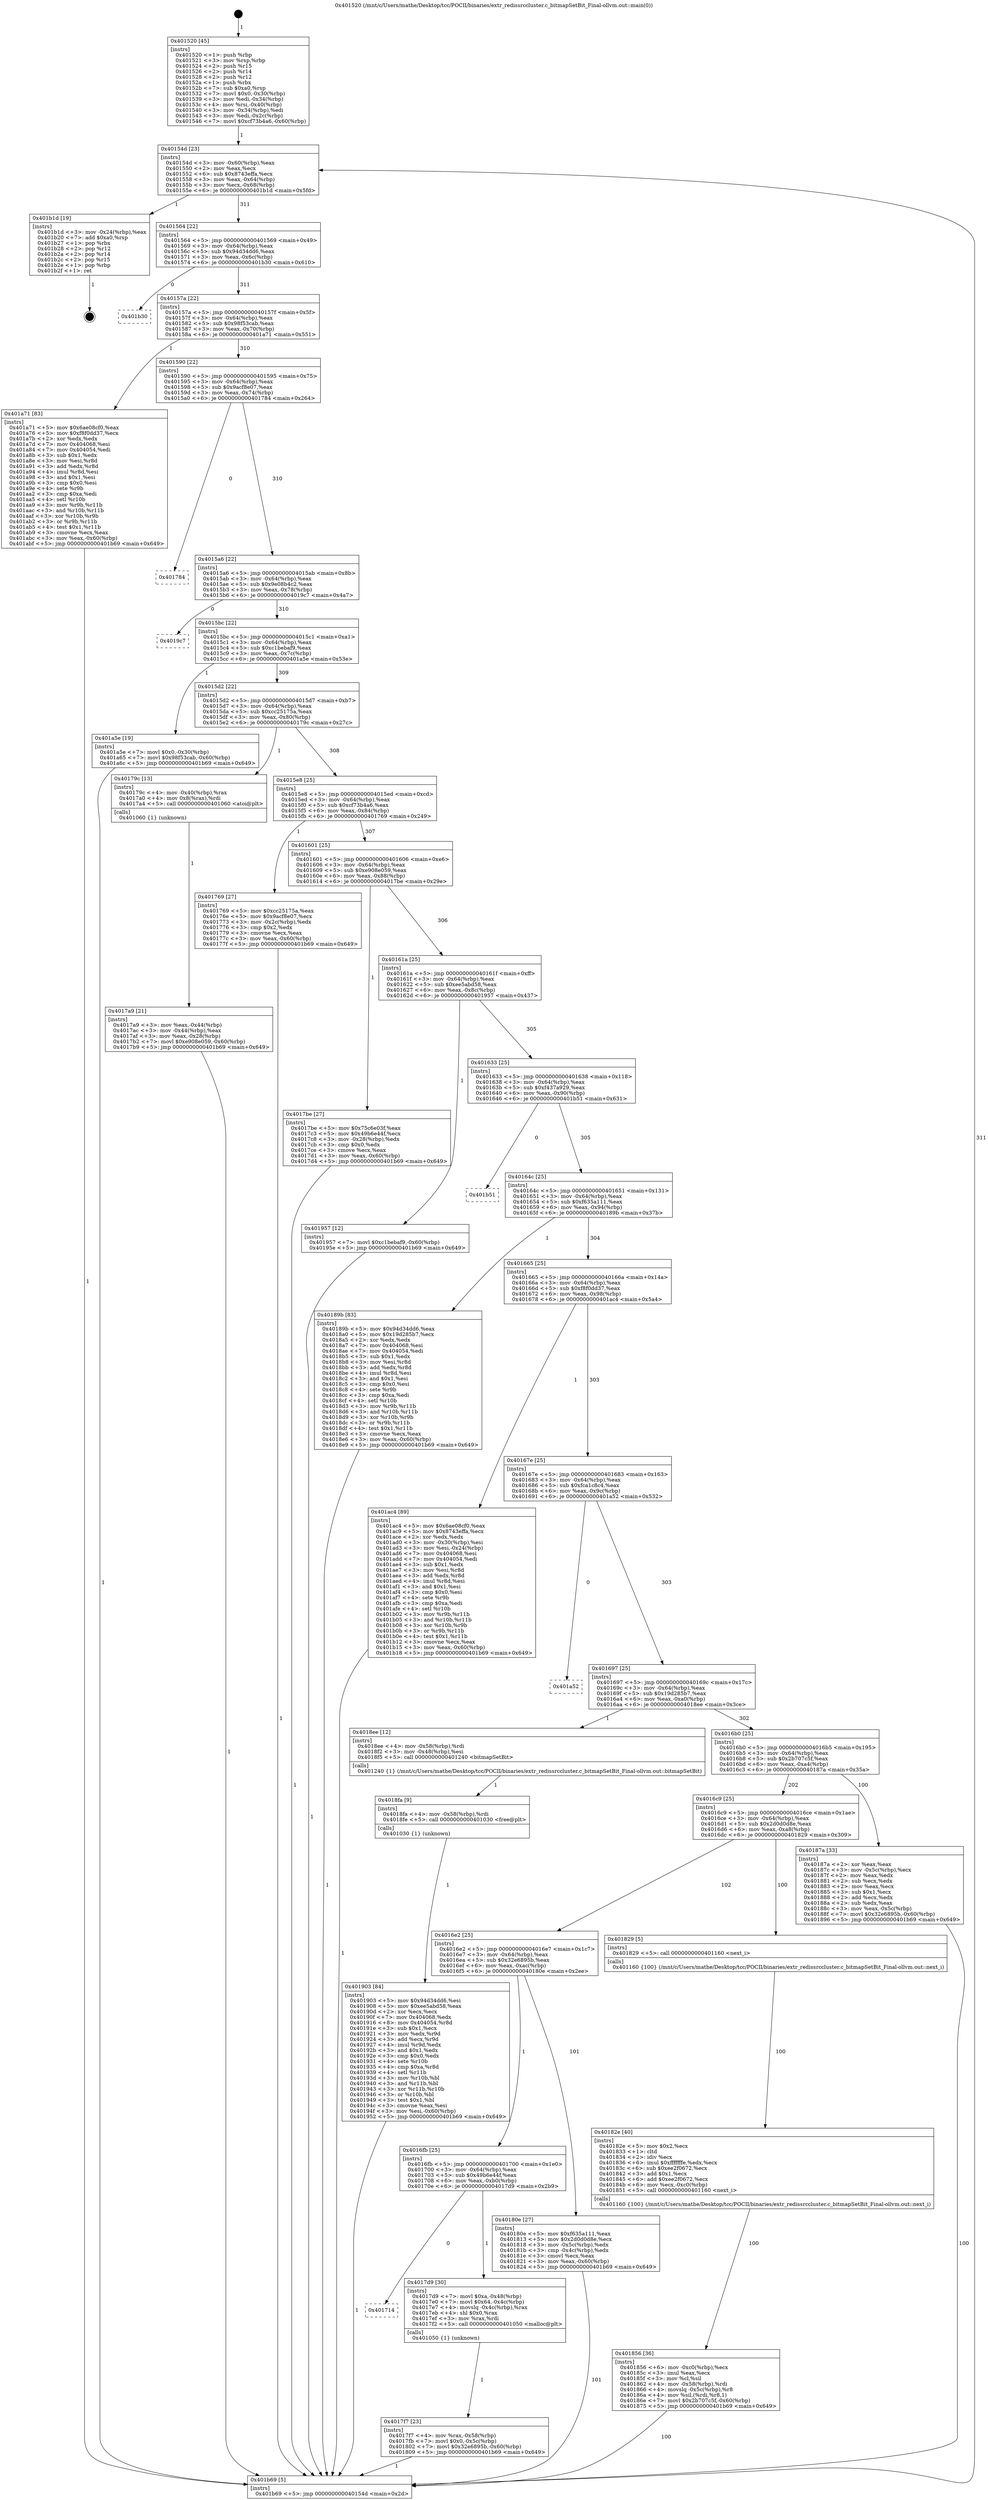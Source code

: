 digraph "0x401520" {
  label = "0x401520 (/mnt/c/Users/mathe/Desktop/tcc/POCII/binaries/extr_redissrccluster.c_bitmapSetBit_Final-ollvm.out::main(0))"
  labelloc = "t"
  node[shape=record]

  Entry [label="",width=0.3,height=0.3,shape=circle,fillcolor=black,style=filled]
  "0x40154d" [label="{
     0x40154d [23]\l
     | [instrs]\l
     &nbsp;&nbsp;0x40154d \<+3\>: mov -0x60(%rbp),%eax\l
     &nbsp;&nbsp;0x401550 \<+2\>: mov %eax,%ecx\l
     &nbsp;&nbsp;0x401552 \<+6\>: sub $0x8743effa,%ecx\l
     &nbsp;&nbsp;0x401558 \<+3\>: mov %eax,-0x64(%rbp)\l
     &nbsp;&nbsp;0x40155b \<+3\>: mov %ecx,-0x68(%rbp)\l
     &nbsp;&nbsp;0x40155e \<+6\>: je 0000000000401b1d \<main+0x5fd\>\l
  }"]
  "0x401b1d" [label="{
     0x401b1d [19]\l
     | [instrs]\l
     &nbsp;&nbsp;0x401b1d \<+3\>: mov -0x24(%rbp),%eax\l
     &nbsp;&nbsp;0x401b20 \<+7\>: add $0xa0,%rsp\l
     &nbsp;&nbsp;0x401b27 \<+1\>: pop %rbx\l
     &nbsp;&nbsp;0x401b28 \<+2\>: pop %r12\l
     &nbsp;&nbsp;0x401b2a \<+2\>: pop %r14\l
     &nbsp;&nbsp;0x401b2c \<+2\>: pop %r15\l
     &nbsp;&nbsp;0x401b2e \<+1\>: pop %rbp\l
     &nbsp;&nbsp;0x401b2f \<+1\>: ret\l
  }"]
  "0x401564" [label="{
     0x401564 [22]\l
     | [instrs]\l
     &nbsp;&nbsp;0x401564 \<+5\>: jmp 0000000000401569 \<main+0x49\>\l
     &nbsp;&nbsp;0x401569 \<+3\>: mov -0x64(%rbp),%eax\l
     &nbsp;&nbsp;0x40156c \<+5\>: sub $0x94d34dd6,%eax\l
     &nbsp;&nbsp;0x401571 \<+3\>: mov %eax,-0x6c(%rbp)\l
     &nbsp;&nbsp;0x401574 \<+6\>: je 0000000000401b30 \<main+0x610\>\l
  }"]
  Exit [label="",width=0.3,height=0.3,shape=circle,fillcolor=black,style=filled,peripheries=2]
  "0x401b30" [label="{
     0x401b30\l
  }", style=dashed]
  "0x40157a" [label="{
     0x40157a [22]\l
     | [instrs]\l
     &nbsp;&nbsp;0x40157a \<+5\>: jmp 000000000040157f \<main+0x5f\>\l
     &nbsp;&nbsp;0x40157f \<+3\>: mov -0x64(%rbp),%eax\l
     &nbsp;&nbsp;0x401582 \<+5\>: sub $0x98f53cab,%eax\l
     &nbsp;&nbsp;0x401587 \<+3\>: mov %eax,-0x70(%rbp)\l
     &nbsp;&nbsp;0x40158a \<+6\>: je 0000000000401a71 \<main+0x551\>\l
  }"]
  "0x401903" [label="{
     0x401903 [84]\l
     | [instrs]\l
     &nbsp;&nbsp;0x401903 \<+5\>: mov $0x94d34dd6,%esi\l
     &nbsp;&nbsp;0x401908 \<+5\>: mov $0xee5abd58,%eax\l
     &nbsp;&nbsp;0x40190d \<+2\>: xor %ecx,%ecx\l
     &nbsp;&nbsp;0x40190f \<+7\>: mov 0x404068,%edx\l
     &nbsp;&nbsp;0x401916 \<+8\>: mov 0x404054,%r8d\l
     &nbsp;&nbsp;0x40191e \<+3\>: sub $0x1,%ecx\l
     &nbsp;&nbsp;0x401921 \<+3\>: mov %edx,%r9d\l
     &nbsp;&nbsp;0x401924 \<+3\>: add %ecx,%r9d\l
     &nbsp;&nbsp;0x401927 \<+4\>: imul %r9d,%edx\l
     &nbsp;&nbsp;0x40192b \<+3\>: and $0x1,%edx\l
     &nbsp;&nbsp;0x40192e \<+3\>: cmp $0x0,%edx\l
     &nbsp;&nbsp;0x401931 \<+4\>: sete %r10b\l
     &nbsp;&nbsp;0x401935 \<+4\>: cmp $0xa,%r8d\l
     &nbsp;&nbsp;0x401939 \<+4\>: setl %r11b\l
     &nbsp;&nbsp;0x40193d \<+3\>: mov %r10b,%bl\l
     &nbsp;&nbsp;0x401940 \<+3\>: and %r11b,%bl\l
     &nbsp;&nbsp;0x401943 \<+3\>: xor %r11b,%r10b\l
     &nbsp;&nbsp;0x401946 \<+3\>: or %r10b,%bl\l
     &nbsp;&nbsp;0x401949 \<+3\>: test $0x1,%bl\l
     &nbsp;&nbsp;0x40194c \<+3\>: cmovne %eax,%esi\l
     &nbsp;&nbsp;0x40194f \<+3\>: mov %esi,-0x60(%rbp)\l
     &nbsp;&nbsp;0x401952 \<+5\>: jmp 0000000000401b69 \<main+0x649\>\l
  }"]
  "0x401a71" [label="{
     0x401a71 [83]\l
     | [instrs]\l
     &nbsp;&nbsp;0x401a71 \<+5\>: mov $0x6ae08cf0,%eax\l
     &nbsp;&nbsp;0x401a76 \<+5\>: mov $0xf8f0dd37,%ecx\l
     &nbsp;&nbsp;0x401a7b \<+2\>: xor %edx,%edx\l
     &nbsp;&nbsp;0x401a7d \<+7\>: mov 0x404068,%esi\l
     &nbsp;&nbsp;0x401a84 \<+7\>: mov 0x404054,%edi\l
     &nbsp;&nbsp;0x401a8b \<+3\>: sub $0x1,%edx\l
     &nbsp;&nbsp;0x401a8e \<+3\>: mov %esi,%r8d\l
     &nbsp;&nbsp;0x401a91 \<+3\>: add %edx,%r8d\l
     &nbsp;&nbsp;0x401a94 \<+4\>: imul %r8d,%esi\l
     &nbsp;&nbsp;0x401a98 \<+3\>: and $0x1,%esi\l
     &nbsp;&nbsp;0x401a9b \<+3\>: cmp $0x0,%esi\l
     &nbsp;&nbsp;0x401a9e \<+4\>: sete %r9b\l
     &nbsp;&nbsp;0x401aa2 \<+3\>: cmp $0xa,%edi\l
     &nbsp;&nbsp;0x401aa5 \<+4\>: setl %r10b\l
     &nbsp;&nbsp;0x401aa9 \<+3\>: mov %r9b,%r11b\l
     &nbsp;&nbsp;0x401aac \<+3\>: and %r10b,%r11b\l
     &nbsp;&nbsp;0x401aaf \<+3\>: xor %r10b,%r9b\l
     &nbsp;&nbsp;0x401ab2 \<+3\>: or %r9b,%r11b\l
     &nbsp;&nbsp;0x401ab5 \<+4\>: test $0x1,%r11b\l
     &nbsp;&nbsp;0x401ab9 \<+3\>: cmovne %ecx,%eax\l
     &nbsp;&nbsp;0x401abc \<+3\>: mov %eax,-0x60(%rbp)\l
     &nbsp;&nbsp;0x401abf \<+5\>: jmp 0000000000401b69 \<main+0x649\>\l
  }"]
  "0x401590" [label="{
     0x401590 [22]\l
     | [instrs]\l
     &nbsp;&nbsp;0x401590 \<+5\>: jmp 0000000000401595 \<main+0x75\>\l
     &nbsp;&nbsp;0x401595 \<+3\>: mov -0x64(%rbp),%eax\l
     &nbsp;&nbsp;0x401598 \<+5\>: sub $0x9acf8e07,%eax\l
     &nbsp;&nbsp;0x40159d \<+3\>: mov %eax,-0x74(%rbp)\l
     &nbsp;&nbsp;0x4015a0 \<+6\>: je 0000000000401784 \<main+0x264\>\l
  }"]
  "0x4018fa" [label="{
     0x4018fa [9]\l
     | [instrs]\l
     &nbsp;&nbsp;0x4018fa \<+4\>: mov -0x58(%rbp),%rdi\l
     &nbsp;&nbsp;0x4018fe \<+5\>: call 0000000000401030 \<free@plt\>\l
     | [calls]\l
     &nbsp;&nbsp;0x401030 \{1\} (unknown)\l
  }"]
  "0x401784" [label="{
     0x401784\l
  }", style=dashed]
  "0x4015a6" [label="{
     0x4015a6 [22]\l
     | [instrs]\l
     &nbsp;&nbsp;0x4015a6 \<+5\>: jmp 00000000004015ab \<main+0x8b\>\l
     &nbsp;&nbsp;0x4015ab \<+3\>: mov -0x64(%rbp),%eax\l
     &nbsp;&nbsp;0x4015ae \<+5\>: sub $0x9e08b4c2,%eax\l
     &nbsp;&nbsp;0x4015b3 \<+3\>: mov %eax,-0x78(%rbp)\l
     &nbsp;&nbsp;0x4015b6 \<+6\>: je 00000000004019c7 \<main+0x4a7\>\l
  }"]
  "0x401856" [label="{
     0x401856 [36]\l
     | [instrs]\l
     &nbsp;&nbsp;0x401856 \<+6\>: mov -0xc0(%rbp),%ecx\l
     &nbsp;&nbsp;0x40185c \<+3\>: imul %eax,%ecx\l
     &nbsp;&nbsp;0x40185f \<+3\>: mov %cl,%sil\l
     &nbsp;&nbsp;0x401862 \<+4\>: mov -0x58(%rbp),%rdi\l
     &nbsp;&nbsp;0x401866 \<+4\>: movslq -0x5c(%rbp),%r8\l
     &nbsp;&nbsp;0x40186a \<+4\>: mov %sil,(%rdi,%r8,1)\l
     &nbsp;&nbsp;0x40186e \<+7\>: movl $0x2b707c5f,-0x60(%rbp)\l
     &nbsp;&nbsp;0x401875 \<+5\>: jmp 0000000000401b69 \<main+0x649\>\l
  }"]
  "0x4019c7" [label="{
     0x4019c7\l
  }", style=dashed]
  "0x4015bc" [label="{
     0x4015bc [22]\l
     | [instrs]\l
     &nbsp;&nbsp;0x4015bc \<+5\>: jmp 00000000004015c1 \<main+0xa1\>\l
     &nbsp;&nbsp;0x4015c1 \<+3\>: mov -0x64(%rbp),%eax\l
     &nbsp;&nbsp;0x4015c4 \<+5\>: sub $0xc1bebaf9,%eax\l
     &nbsp;&nbsp;0x4015c9 \<+3\>: mov %eax,-0x7c(%rbp)\l
     &nbsp;&nbsp;0x4015cc \<+6\>: je 0000000000401a5e \<main+0x53e\>\l
  }"]
  "0x40182e" [label="{
     0x40182e [40]\l
     | [instrs]\l
     &nbsp;&nbsp;0x40182e \<+5\>: mov $0x2,%ecx\l
     &nbsp;&nbsp;0x401833 \<+1\>: cltd\l
     &nbsp;&nbsp;0x401834 \<+2\>: idiv %ecx\l
     &nbsp;&nbsp;0x401836 \<+6\>: imul $0xfffffffe,%edx,%ecx\l
     &nbsp;&nbsp;0x40183c \<+6\>: sub $0xee2f0672,%ecx\l
     &nbsp;&nbsp;0x401842 \<+3\>: add $0x1,%ecx\l
     &nbsp;&nbsp;0x401845 \<+6\>: add $0xee2f0672,%ecx\l
     &nbsp;&nbsp;0x40184b \<+6\>: mov %ecx,-0xc0(%rbp)\l
     &nbsp;&nbsp;0x401851 \<+5\>: call 0000000000401160 \<next_i\>\l
     | [calls]\l
     &nbsp;&nbsp;0x401160 \{100\} (/mnt/c/Users/mathe/Desktop/tcc/POCII/binaries/extr_redissrccluster.c_bitmapSetBit_Final-ollvm.out::next_i)\l
  }"]
  "0x401a5e" [label="{
     0x401a5e [19]\l
     | [instrs]\l
     &nbsp;&nbsp;0x401a5e \<+7\>: movl $0x0,-0x30(%rbp)\l
     &nbsp;&nbsp;0x401a65 \<+7\>: movl $0x98f53cab,-0x60(%rbp)\l
     &nbsp;&nbsp;0x401a6c \<+5\>: jmp 0000000000401b69 \<main+0x649\>\l
  }"]
  "0x4015d2" [label="{
     0x4015d2 [22]\l
     | [instrs]\l
     &nbsp;&nbsp;0x4015d2 \<+5\>: jmp 00000000004015d7 \<main+0xb7\>\l
     &nbsp;&nbsp;0x4015d7 \<+3\>: mov -0x64(%rbp),%eax\l
     &nbsp;&nbsp;0x4015da \<+5\>: sub $0xcc25175a,%eax\l
     &nbsp;&nbsp;0x4015df \<+3\>: mov %eax,-0x80(%rbp)\l
     &nbsp;&nbsp;0x4015e2 \<+6\>: je 000000000040179c \<main+0x27c\>\l
  }"]
  "0x4017f7" [label="{
     0x4017f7 [23]\l
     | [instrs]\l
     &nbsp;&nbsp;0x4017f7 \<+4\>: mov %rax,-0x58(%rbp)\l
     &nbsp;&nbsp;0x4017fb \<+7\>: movl $0x0,-0x5c(%rbp)\l
     &nbsp;&nbsp;0x401802 \<+7\>: movl $0x32e6895b,-0x60(%rbp)\l
     &nbsp;&nbsp;0x401809 \<+5\>: jmp 0000000000401b69 \<main+0x649\>\l
  }"]
  "0x40179c" [label="{
     0x40179c [13]\l
     | [instrs]\l
     &nbsp;&nbsp;0x40179c \<+4\>: mov -0x40(%rbp),%rax\l
     &nbsp;&nbsp;0x4017a0 \<+4\>: mov 0x8(%rax),%rdi\l
     &nbsp;&nbsp;0x4017a4 \<+5\>: call 0000000000401060 \<atoi@plt\>\l
     | [calls]\l
     &nbsp;&nbsp;0x401060 \{1\} (unknown)\l
  }"]
  "0x4015e8" [label="{
     0x4015e8 [25]\l
     | [instrs]\l
     &nbsp;&nbsp;0x4015e8 \<+5\>: jmp 00000000004015ed \<main+0xcd\>\l
     &nbsp;&nbsp;0x4015ed \<+3\>: mov -0x64(%rbp),%eax\l
     &nbsp;&nbsp;0x4015f0 \<+5\>: sub $0xcf73b4a6,%eax\l
     &nbsp;&nbsp;0x4015f5 \<+6\>: mov %eax,-0x84(%rbp)\l
     &nbsp;&nbsp;0x4015fb \<+6\>: je 0000000000401769 \<main+0x249\>\l
  }"]
  "0x401714" [label="{
     0x401714\l
  }", style=dashed]
  "0x401769" [label="{
     0x401769 [27]\l
     | [instrs]\l
     &nbsp;&nbsp;0x401769 \<+5\>: mov $0xcc25175a,%eax\l
     &nbsp;&nbsp;0x40176e \<+5\>: mov $0x9acf8e07,%ecx\l
     &nbsp;&nbsp;0x401773 \<+3\>: mov -0x2c(%rbp),%edx\l
     &nbsp;&nbsp;0x401776 \<+3\>: cmp $0x2,%edx\l
     &nbsp;&nbsp;0x401779 \<+3\>: cmovne %ecx,%eax\l
     &nbsp;&nbsp;0x40177c \<+3\>: mov %eax,-0x60(%rbp)\l
     &nbsp;&nbsp;0x40177f \<+5\>: jmp 0000000000401b69 \<main+0x649\>\l
  }"]
  "0x401601" [label="{
     0x401601 [25]\l
     | [instrs]\l
     &nbsp;&nbsp;0x401601 \<+5\>: jmp 0000000000401606 \<main+0xe6\>\l
     &nbsp;&nbsp;0x401606 \<+3\>: mov -0x64(%rbp),%eax\l
     &nbsp;&nbsp;0x401609 \<+5\>: sub $0xe908e059,%eax\l
     &nbsp;&nbsp;0x40160e \<+6\>: mov %eax,-0x88(%rbp)\l
     &nbsp;&nbsp;0x401614 \<+6\>: je 00000000004017be \<main+0x29e\>\l
  }"]
  "0x401b69" [label="{
     0x401b69 [5]\l
     | [instrs]\l
     &nbsp;&nbsp;0x401b69 \<+5\>: jmp 000000000040154d \<main+0x2d\>\l
  }"]
  "0x401520" [label="{
     0x401520 [45]\l
     | [instrs]\l
     &nbsp;&nbsp;0x401520 \<+1\>: push %rbp\l
     &nbsp;&nbsp;0x401521 \<+3\>: mov %rsp,%rbp\l
     &nbsp;&nbsp;0x401524 \<+2\>: push %r15\l
     &nbsp;&nbsp;0x401526 \<+2\>: push %r14\l
     &nbsp;&nbsp;0x401528 \<+2\>: push %r12\l
     &nbsp;&nbsp;0x40152a \<+1\>: push %rbx\l
     &nbsp;&nbsp;0x40152b \<+7\>: sub $0xa0,%rsp\l
     &nbsp;&nbsp;0x401532 \<+7\>: movl $0x0,-0x30(%rbp)\l
     &nbsp;&nbsp;0x401539 \<+3\>: mov %edi,-0x34(%rbp)\l
     &nbsp;&nbsp;0x40153c \<+4\>: mov %rsi,-0x40(%rbp)\l
     &nbsp;&nbsp;0x401540 \<+3\>: mov -0x34(%rbp),%edi\l
     &nbsp;&nbsp;0x401543 \<+3\>: mov %edi,-0x2c(%rbp)\l
     &nbsp;&nbsp;0x401546 \<+7\>: movl $0xcf73b4a6,-0x60(%rbp)\l
  }"]
  "0x4017a9" [label="{
     0x4017a9 [21]\l
     | [instrs]\l
     &nbsp;&nbsp;0x4017a9 \<+3\>: mov %eax,-0x44(%rbp)\l
     &nbsp;&nbsp;0x4017ac \<+3\>: mov -0x44(%rbp),%eax\l
     &nbsp;&nbsp;0x4017af \<+3\>: mov %eax,-0x28(%rbp)\l
     &nbsp;&nbsp;0x4017b2 \<+7\>: movl $0xe908e059,-0x60(%rbp)\l
     &nbsp;&nbsp;0x4017b9 \<+5\>: jmp 0000000000401b69 \<main+0x649\>\l
  }"]
  "0x4017d9" [label="{
     0x4017d9 [30]\l
     | [instrs]\l
     &nbsp;&nbsp;0x4017d9 \<+7\>: movl $0xa,-0x48(%rbp)\l
     &nbsp;&nbsp;0x4017e0 \<+7\>: movl $0x64,-0x4c(%rbp)\l
     &nbsp;&nbsp;0x4017e7 \<+4\>: movslq -0x4c(%rbp),%rax\l
     &nbsp;&nbsp;0x4017eb \<+4\>: shl $0x0,%rax\l
     &nbsp;&nbsp;0x4017ef \<+3\>: mov %rax,%rdi\l
     &nbsp;&nbsp;0x4017f2 \<+5\>: call 0000000000401050 \<malloc@plt\>\l
     | [calls]\l
     &nbsp;&nbsp;0x401050 \{1\} (unknown)\l
  }"]
  "0x4017be" [label="{
     0x4017be [27]\l
     | [instrs]\l
     &nbsp;&nbsp;0x4017be \<+5\>: mov $0x75c6e03f,%eax\l
     &nbsp;&nbsp;0x4017c3 \<+5\>: mov $0x49b6e44f,%ecx\l
     &nbsp;&nbsp;0x4017c8 \<+3\>: mov -0x28(%rbp),%edx\l
     &nbsp;&nbsp;0x4017cb \<+3\>: cmp $0x0,%edx\l
     &nbsp;&nbsp;0x4017ce \<+3\>: cmove %ecx,%eax\l
     &nbsp;&nbsp;0x4017d1 \<+3\>: mov %eax,-0x60(%rbp)\l
     &nbsp;&nbsp;0x4017d4 \<+5\>: jmp 0000000000401b69 \<main+0x649\>\l
  }"]
  "0x40161a" [label="{
     0x40161a [25]\l
     | [instrs]\l
     &nbsp;&nbsp;0x40161a \<+5\>: jmp 000000000040161f \<main+0xff\>\l
     &nbsp;&nbsp;0x40161f \<+3\>: mov -0x64(%rbp),%eax\l
     &nbsp;&nbsp;0x401622 \<+5\>: sub $0xee5abd58,%eax\l
     &nbsp;&nbsp;0x401627 \<+6\>: mov %eax,-0x8c(%rbp)\l
     &nbsp;&nbsp;0x40162d \<+6\>: je 0000000000401957 \<main+0x437\>\l
  }"]
  "0x4016fb" [label="{
     0x4016fb [25]\l
     | [instrs]\l
     &nbsp;&nbsp;0x4016fb \<+5\>: jmp 0000000000401700 \<main+0x1e0\>\l
     &nbsp;&nbsp;0x401700 \<+3\>: mov -0x64(%rbp),%eax\l
     &nbsp;&nbsp;0x401703 \<+5\>: sub $0x49b6e44f,%eax\l
     &nbsp;&nbsp;0x401708 \<+6\>: mov %eax,-0xb0(%rbp)\l
     &nbsp;&nbsp;0x40170e \<+6\>: je 00000000004017d9 \<main+0x2b9\>\l
  }"]
  "0x401957" [label="{
     0x401957 [12]\l
     | [instrs]\l
     &nbsp;&nbsp;0x401957 \<+7\>: movl $0xc1bebaf9,-0x60(%rbp)\l
     &nbsp;&nbsp;0x40195e \<+5\>: jmp 0000000000401b69 \<main+0x649\>\l
  }"]
  "0x401633" [label="{
     0x401633 [25]\l
     | [instrs]\l
     &nbsp;&nbsp;0x401633 \<+5\>: jmp 0000000000401638 \<main+0x118\>\l
     &nbsp;&nbsp;0x401638 \<+3\>: mov -0x64(%rbp),%eax\l
     &nbsp;&nbsp;0x40163b \<+5\>: sub $0xf437a929,%eax\l
     &nbsp;&nbsp;0x401640 \<+6\>: mov %eax,-0x90(%rbp)\l
     &nbsp;&nbsp;0x401646 \<+6\>: je 0000000000401b51 \<main+0x631\>\l
  }"]
  "0x40180e" [label="{
     0x40180e [27]\l
     | [instrs]\l
     &nbsp;&nbsp;0x40180e \<+5\>: mov $0xf635a111,%eax\l
     &nbsp;&nbsp;0x401813 \<+5\>: mov $0x2d0d0d8e,%ecx\l
     &nbsp;&nbsp;0x401818 \<+3\>: mov -0x5c(%rbp),%edx\l
     &nbsp;&nbsp;0x40181b \<+3\>: cmp -0x4c(%rbp),%edx\l
     &nbsp;&nbsp;0x40181e \<+3\>: cmovl %ecx,%eax\l
     &nbsp;&nbsp;0x401821 \<+3\>: mov %eax,-0x60(%rbp)\l
     &nbsp;&nbsp;0x401824 \<+5\>: jmp 0000000000401b69 \<main+0x649\>\l
  }"]
  "0x401b51" [label="{
     0x401b51\l
  }", style=dashed]
  "0x40164c" [label="{
     0x40164c [25]\l
     | [instrs]\l
     &nbsp;&nbsp;0x40164c \<+5\>: jmp 0000000000401651 \<main+0x131\>\l
     &nbsp;&nbsp;0x401651 \<+3\>: mov -0x64(%rbp),%eax\l
     &nbsp;&nbsp;0x401654 \<+5\>: sub $0xf635a111,%eax\l
     &nbsp;&nbsp;0x401659 \<+6\>: mov %eax,-0x94(%rbp)\l
     &nbsp;&nbsp;0x40165f \<+6\>: je 000000000040189b \<main+0x37b\>\l
  }"]
  "0x4016e2" [label="{
     0x4016e2 [25]\l
     | [instrs]\l
     &nbsp;&nbsp;0x4016e2 \<+5\>: jmp 00000000004016e7 \<main+0x1c7\>\l
     &nbsp;&nbsp;0x4016e7 \<+3\>: mov -0x64(%rbp),%eax\l
     &nbsp;&nbsp;0x4016ea \<+5\>: sub $0x32e6895b,%eax\l
     &nbsp;&nbsp;0x4016ef \<+6\>: mov %eax,-0xac(%rbp)\l
     &nbsp;&nbsp;0x4016f5 \<+6\>: je 000000000040180e \<main+0x2ee\>\l
  }"]
  "0x40189b" [label="{
     0x40189b [83]\l
     | [instrs]\l
     &nbsp;&nbsp;0x40189b \<+5\>: mov $0x94d34dd6,%eax\l
     &nbsp;&nbsp;0x4018a0 \<+5\>: mov $0x19d285b7,%ecx\l
     &nbsp;&nbsp;0x4018a5 \<+2\>: xor %edx,%edx\l
     &nbsp;&nbsp;0x4018a7 \<+7\>: mov 0x404068,%esi\l
     &nbsp;&nbsp;0x4018ae \<+7\>: mov 0x404054,%edi\l
     &nbsp;&nbsp;0x4018b5 \<+3\>: sub $0x1,%edx\l
     &nbsp;&nbsp;0x4018b8 \<+3\>: mov %esi,%r8d\l
     &nbsp;&nbsp;0x4018bb \<+3\>: add %edx,%r8d\l
     &nbsp;&nbsp;0x4018be \<+4\>: imul %r8d,%esi\l
     &nbsp;&nbsp;0x4018c2 \<+3\>: and $0x1,%esi\l
     &nbsp;&nbsp;0x4018c5 \<+3\>: cmp $0x0,%esi\l
     &nbsp;&nbsp;0x4018c8 \<+4\>: sete %r9b\l
     &nbsp;&nbsp;0x4018cc \<+3\>: cmp $0xa,%edi\l
     &nbsp;&nbsp;0x4018cf \<+4\>: setl %r10b\l
     &nbsp;&nbsp;0x4018d3 \<+3\>: mov %r9b,%r11b\l
     &nbsp;&nbsp;0x4018d6 \<+3\>: and %r10b,%r11b\l
     &nbsp;&nbsp;0x4018d9 \<+3\>: xor %r10b,%r9b\l
     &nbsp;&nbsp;0x4018dc \<+3\>: or %r9b,%r11b\l
     &nbsp;&nbsp;0x4018df \<+4\>: test $0x1,%r11b\l
     &nbsp;&nbsp;0x4018e3 \<+3\>: cmovne %ecx,%eax\l
     &nbsp;&nbsp;0x4018e6 \<+3\>: mov %eax,-0x60(%rbp)\l
     &nbsp;&nbsp;0x4018e9 \<+5\>: jmp 0000000000401b69 \<main+0x649\>\l
  }"]
  "0x401665" [label="{
     0x401665 [25]\l
     | [instrs]\l
     &nbsp;&nbsp;0x401665 \<+5\>: jmp 000000000040166a \<main+0x14a\>\l
     &nbsp;&nbsp;0x40166a \<+3\>: mov -0x64(%rbp),%eax\l
     &nbsp;&nbsp;0x40166d \<+5\>: sub $0xf8f0dd37,%eax\l
     &nbsp;&nbsp;0x401672 \<+6\>: mov %eax,-0x98(%rbp)\l
     &nbsp;&nbsp;0x401678 \<+6\>: je 0000000000401ac4 \<main+0x5a4\>\l
  }"]
  "0x401829" [label="{
     0x401829 [5]\l
     | [instrs]\l
     &nbsp;&nbsp;0x401829 \<+5\>: call 0000000000401160 \<next_i\>\l
     | [calls]\l
     &nbsp;&nbsp;0x401160 \{100\} (/mnt/c/Users/mathe/Desktop/tcc/POCII/binaries/extr_redissrccluster.c_bitmapSetBit_Final-ollvm.out::next_i)\l
  }"]
  "0x401ac4" [label="{
     0x401ac4 [89]\l
     | [instrs]\l
     &nbsp;&nbsp;0x401ac4 \<+5\>: mov $0x6ae08cf0,%eax\l
     &nbsp;&nbsp;0x401ac9 \<+5\>: mov $0x8743effa,%ecx\l
     &nbsp;&nbsp;0x401ace \<+2\>: xor %edx,%edx\l
     &nbsp;&nbsp;0x401ad0 \<+3\>: mov -0x30(%rbp),%esi\l
     &nbsp;&nbsp;0x401ad3 \<+3\>: mov %esi,-0x24(%rbp)\l
     &nbsp;&nbsp;0x401ad6 \<+7\>: mov 0x404068,%esi\l
     &nbsp;&nbsp;0x401add \<+7\>: mov 0x404054,%edi\l
     &nbsp;&nbsp;0x401ae4 \<+3\>: sub $0x1,%edx\l
     &nbsp;&nbsp;0x401ae7 \<+3\>: mov %esi,%r8d\l
     &nbsp;&nbsp;0x401aea \<+3\>: add %edx,%r8d\l
     &nbsp;&nbsp;0x401aed \<+4\>: imul %r8d,%esi\l
     &nbsp;&nbsp;0x401af1 \<+3\>: and $0x1,%esi\l
     &nbsp;&nbsp;0x401af4 \<+3\>: cmp $0x0,%esi\l
     &nbsp;&nbsp;0x401af7 \<+4\>: sete %r9b\l
     &nbsp;&nbsp;0x401afb \<+3\>: cmp $0xa,%edi\l
     &nbsp;&nbsp;0x401afe \<+4\>: setl %r10b\l
     &nbsp;&nbsp;0x401b02 \<+3\>: mov %r9b,%r11b\l
     &nbsp;&nbsp;0x401b05 \<+3\>: and %r10b,%r11b\l
     &nbsp;&nbsp;0x401b08 \<+3\>: xor %r10b,%r9b\l
     &nbsp;&nbsp;0x401b0b \<+3\>: or %r9b,%r11b\l
     &nbsp;&nbsp;0x401b0e \<+4\>: test $0x1,%r11b\l
     &nbsp;&nbsp;0x401b12 \<+3\>: cmovne %ecx,%eax\l
     &nbsp;&nbsp;0x401b15 \<+3\>: mov %eax,-0x60(%rbp)\l
     &nbsp;&nbsp;0x401b18 \<+5\>: jmp 0000000000401b69 \<main+0x649\>\l
  }"]
  "0x40167e" [label="{
     0x40167e [25]\l
     | [instrs]\l
     &nbsp;&nbsp;0x40167e \<+5\>: jmp 0000000000401683 \<main+0x163\>\l
     &nbsp;&nbsp;0x401683 \<+3\>: mov -0x64(%rbp),%eax\l
     &nbsp;&nbsp;0x401686 \<+5\>: sub $0xfca1c8c4,%eax\l
     &nbsp;&nbsp;0x40168b \<+6\>: mov %eax,-0x9c(%rbp)\l
     &nbsp;&nbsp;0x401691 \<+6\>: je 0000000000401a52 \<main+0x532\>\l
  }"]
  "0x4016c9" [label="{
     0x4016c9 [25]\l
     | [instrs]\l
     &nbsp;&nbsp;0x4016c9 \<+5\>: jmp 00000000004016ce \<main+0x1ae\>\l
     &nbsp;&nbsp;0x4016ce \<+3\>: mov -0x64(%rbp),%eax\l
     &nbsp;&nbsp;0x4016d1 \<+5\>: sub $0x2d0d0d8e,%eax\l
     &nbsp;&nbsp;0x4016d6 \<+6\>: mov %eax,-0xa8(%rbp)\l
     &nbsp;&nbsp;0x4016dc \<+6\>: je 0000000000401829 \<main+0x309\>\l
  }"]
  "0x401a52" [label="{
     0x401a52\l
  }", style=dashed]
  "0x401697" [label="{
     0x401697 [25]\l
     | [instrs]\l
     &nbsp;&nbsp;0x401697 \<+5\>: jmp 000000000040169c \<main+0x17c\>\l
     &nbsp;&nbsp;0x40169c \<+3\>: mov -0x64(%rbp),%eax\l
     &nbsp;&nbsp;0x40169f \<+5\>: sub $0x19d285b7,%eax\l
     &nbsp;&nbsp;0x4016a4 \<+6\>: mov %eax,-0xa0(%rbp)\l
     &nbsp;&nbsp;0x4016aa \<+6\>: je 00000000004018ee \<main+0x3ce\>\l
  }"]
  "0x40187a" [label="{
     0x40187a [33]\l
     | [instrs]\l
     &nbsp;&nbsp;0x40187a \<+2\>: xor %eax,%eax\l
     &nbsp;&nbsp;0x40187c \<+3\>: mov -0x5c(%rbp),%ecx\l
     &nbsp;&nbsp;0x40187f \<+2\>: mov %eax,%edx\l
     &nbsp;&nbsp;0x401881 \<+2\>: sub %ecx,%edx\l
     &nbsp;&nbsp;0x401883 \<+2\>: mov %eax,%ecx\l
     &nbsp;&nbsp;0x401885 \<+3\>: sub $0x1,%ecx\l
     &nbsp;&nbsp;0x401888 \<+2\>: add %ecx,%edx\l
     &nbsp;&nbsp;0x40188a \<+2\>: sub %edx,%eax\l
     &nbsp;&nbsp;0x40188c \<+3\>: mov %eax,-0x5c(%rbp)\l
     &nbsp;&nbsp;0x40188f \<+7\>: movl $0x32e6895b,-0x60(%rbp)\l
     &nbsp;&nbsp;0x401896 \<+5\>: jmp 0000000000401b69 \<main+0x649\>\l
  }"]
  "0x4018ee" [label="{
     0x4018ee [12]\l
     | [instrs]\l
     &nbsp;&nbsp;0x4018ee \<+4\>: mov -0x58(%rbp),%rdi\l
     &nbsp;&nbsp;0x4018f2 \<+3\>: mov -0x48(%rbp),%esi\l
     &nbsp;&nbsp;0x4018f5 \<+5\>: call 0000000000401240 \<bitmapSetBit\>\l
     | [calls]\l
     &nbsp;&nbsp;0x401240 \{1\} (/mnt/c/Users/mathe/Desktop/tcc/POCII/binaries/extr_redissrccluster.c_bitmapSetBit_Final-ollvm.out::bitmapSetBit)\l
  }"]
  "0x4016b0" [label="{
     0x4016b0 [25]\l
     | [instrs]\l
     &nbsp;&nbsp;0x4016b0 \<+5\>: jmp 00000000004016b5 \<main+0x195\>\l
     &nbsp;&nbsp;0x4016b5 \<+3\>: mov -0x64(%rbp),%eax\l
     &nbsp;&nbsp;0x4016b8 \<+5\>: sub $0x2b707c5f,%eax\l
     &nbsp;&nbsp;0x4016bd \<+6\>: mov %eax,-0xa4(%rbp)\l
     &nbsp;&nbsp;0x4016c3 \<+6\>: je 000000000040187a \<main+0x35a\>\l
  }"]
  Entry -> "0x401520" [label=" 1"]
  "0x40154d" -> "0x401b1d" [label=" 1"]
  "0x40154d" -> "0x401564" [label=" 311"]
  "0x401b1d" -> Exit [label=" 1"]
  "0x401564" -> "0x401b30" [label=" 0"]
  "0x401564" -> "0x40157a" [label=" 311"]
  "0x401ac4" -> "0x401b69" [label=" 1"]
  "0x40157a" -> "0x401a71" [label=" 1"]
  "0x40157a" -> "0x401590" [label=" 310"]
  "0x401a71" -> "0x401b69" [label=" 1"]
  "0x401590" -> "0x401784" [label=" 0"]
  "0x401590" -> "0x4015a6" [label=" 310"]
  "0x401a5e" -> "0x401b69" [label=" 1"]
  "0x4015a6" -> "0x4019c7" [label=" 0"]
  "0x4015a6" -> "0x4015bc" [label=" 310"]
  "0x401957" -> "0x401b69" [label=" 1"]
  "0x4015bc" -> "0x401a5e" [label=" 1"]
  "0x4015bc" -> "0x4015d2" [label=" 309"]
  "0x401903" -> "0x401b69" [label=" 1"]
  "0x4015d2" -> "0x40179c" [label=" 1"]
  "0x4015d2" -> "0x4015e8" [label=" 308"]
  "0x4018fa" -> "0x401903" [label=" 1"]
  "0x4015e8" -> "0x401769" [label=" 1"]
  "0x4015e8" -> "0x401601" [label=" 307"]
  "0x401769" -> "0x401b69" [label=" 1"]
  "0x401520" -> "0x40154d" [label=" 1"]
  "0x401b69" -> "0x40154d" [label=" 311"]
  "0x40179c" -> "0x4017a9" [label=" 1"]
  "0x4017a9" -> "0x401b69" [label=" 1"]
  "0x4018ee" -> "0x4018fa" [label=" 1"]
  "0x401601" -> "0x4017be" [label=" 1"]
  "0x401601" -> "0x40161a" [label=" 306"]
  "0x4017be" -> "0x401b69" [label=" 1"]
  "0x40189b" -> "0x401b69" [label=" 1"]
  "0x40161a" -> "0x401957" [label=" 1"]
  "0x40161a" -> "0x401633" [label=" 305"]
  "0x401856" -> "0x401b69" [label=" 100"]
  "0x401633" -> "0x401b51" [label=" 0"]
  "0x401633" -> "0x40164c" [label=" 305"]
  "0x40182e" -> "0x401856" [label=" 100"]
  "0x40164c" -> "0x40189b" [label=" 1"]
  "0x40164c" -> "0x401665" [label=" 304"]
  "0x40180e" -> "0x401b69" [label=" 101"]
  "0x401665" -> "0x401ac4" [label=" 1"]
  "0x401665" -> "0x40167e" [label=" 303"]
  "0x4017f7" -> "0x401b69" [label=" 1"]
  "0x40167e" -> "0x401a52" [label=" 0"]
  "0x40167e" -> "0x401697" [label=" 303"]
  "0x4016fb" -> "0x401714" [label=" 0"]
  "0x401697" -> "0x4018ee" [label=" 1"]
  "0x401697" -> "0x4016b0" [label=" 302"]
  "0x4016fb" -> "0x4017d9" [label=" 1"]
  "0x4016b0" -> "0x40187a" [label=" 100"]
  "0x4016b0" -> "0x4016c9" [label=" 202"]
  "0x4017d9" -> "0x4017f7" [label=" 1"]
  "0x4016c9" -> "0x401829" [label=" 100"]
  "0x4016c9" -> "0x4016e2" [label=" 102"]
  "0x401829" -> "0x40182e" [label=" 100"]
  "0x4016e2" -> "0x40180e" [label=" 101"]
  "0x4016e2" -> "0x4016fb" [label=" 1"]
  "0x40187a" -> "0x401b69" [label=" 100"]
}
